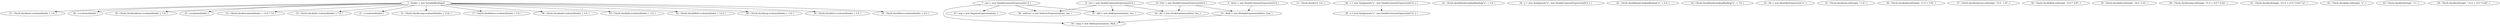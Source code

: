 digraph G {
"5 : binder = new VariableBindings()"
"5 : binder = new VariableBindings()" -> "15 : Check.check(one.evaluate(binder, ), 1.0, )"
"5 : binder = new VariableBindings()" -> "29 : x.evaluate(binder, )"
"5 : binder = new VariableBindings()" -> "39 : Check.check(subtract.evaluate(binder, ), 1.0, )"
"5 : binder = new VariableBindings()" -> "25 : y.evaluate(binder, )"
"5 : binder = new VariableBindings()" -> "53 : Check.check(evaluate(binder, ), 13.0 * 7.0, )"
"5 : binder = new VariableBindings()" -> "33 : Check.check(idx.evaluate(binder, ), 7.0, )"
"5 : binder = new VariableBindings()" -> "21 : x.evaluate(binder, )"
"5 : binder = new VariableBindings()" -> "51 : Check.check(comp.evaluate(binder, ), 13.0, )"
"5 : binder = new VariableBindings()" -> "17 : Check.check(three.evaluate(binder, ), 3.0, )"
"5 : binder = new VariableBindings()" -> "36 : Check.check(add.evaluate(binder, ), 3.0, )"
"5 : binder = new VariableBindings()" -> "45 : Check.check(div.evaluate(binder, ), 2.0, )"
"5 : binder = new VariableBindings()" -> "42 : Check.check(Mult.evaluate(binder, ), 12.0, )"
"5 : binder = new VariableBindings()" -> "48 : Check.check(neg.evaluate(binder, ), 1.0, )"
"5 : binder = new VariableBindings()" -> "16 : Check.check(two.evaluate(binder, ), 2.0, )"
"5 : binder = new VariableBindings()" -> "18 : Check.check(four.evaluate(binder, ), 4.0, )"
"7 : one = new DoubleConstantExpression(1.0, )"
"7 : one = new DoubleConstantExpression(1.0, )" -> "38 : subtract = new SubtractExpression(two, one, )"
"7 : one = new DoubleConstantExpression(1.0, )" -> "35 : add = new AddExpression(one, two, )"
"7 : one = new DoubleConstantExpression(1.0, )" -> "47 : neg = new NegationExpression(one, )"
"7 : one = new DoubleConstantExpression(1.0, )" -> "50 : comp = new AddExpression(one, Mult, )"
"8 : two = new DoubleConstantExpression(2.0, )"
"8 : two = new DoubleConstantExpression(2.0, )" -> "38 : subtract = new SubtractExpression(two, one, )"
"8 : two = new DoubleConstantExpression(2.0, )" -> "35 : add = new AddExpression(one, two, )"
"8 : two = new DoubleConstantExpression(2.0, )" -> "44 : div = new DivideExpression(four, two, )"
"9 : three = new DoubleConstantExpression(3.0, )"
"9 : three = new DoubleConstantExpression(3.0, )" -> "41 : Mult = new MultiplyExpression(three, four, )"
"10 : four = new DoubleConstantExpression(4.0, )"
"10 : four = new DoubleConstantExpression(4.0, )" -> "41 : Mult = new MultiplyExpression(three, four, )"
"10 : four = new DoubleConstantExpression(4.0, )" -> "44 : div = new DivideExpression(four, two, )"
"13 : Check.check(2.0, 2.0, )"
"15 : Check.check(one.evaluate(binder, ), 1.0, )"
"16 : Check.check(two.evaluate(binder, ), 2.0, )"
"17 : Check.check(three.evaluate(binder, ), 3.0, )"
"18 : Check.check(four.evaluate(binder, ), 4.0, )"
"20 : x = new Assignment(\"x\", new DoubleConstantExpression(5.0, ), )"
"20 : x = new Assignment(\"x\", new DoubleConstantExpression(5.0, ), )" -> "28 : x = new Assignment(\"x\", new DoubleConstantExpression(7.0, ), )" [style=dashed]
"21 : x.evaluate(binder, )"
"22 : Check.check(binder.lookupBinding(\"x\", ), 5.0, )"
"24 : y = new Assignment(\"y\", new DoubleConstantExpression(6.0, ), )"
"25 : y.evaluate(binder, )"
"26 : Check.check(binder.lookupBinding(\"y\", ), 6.0, )"
"28 : x = new Assignment(\"x\", new DoubleConstantExpression(7.0, ), )"
"29 : x.evaluate(binder, )"
"30 : Check.check(binder.lookupBinding(\"x\", ), 7.0, )"
"32 : idx = new IdentifierExpression(\"x\", )"
"33 : Check.check(idx.evaluate(binder, ), 7.0, )"
"35 : add = new AddExpression(one, two, )"
"36 : Check.check(add.evaluate(binder, ), 3.0, )"
"38 : subtract = new SubtractExpression(two, one, )"
"39 : Check.check(subtract.evaluate(binder, ), 1.0, )"
"41 : Mult = new MultiplyExpression(three, four, )"
"41 : Mult = new MultiplyExpression(three, four, )" -> "50 : comp = new AddExpression(one, Mult, )"
"42 : Check.check(Mult.evaluate(binder, ), 12.0, )"
"44 : div = new DivideExpression(four, two, )"
"45 : Check.check(div.evaluate(binder, ), 2.0, )"
"47 : neg = new NegationExpression(one, )"
"48 : Check.check(neg.evaluate(binder, ), 1.0, )"
"50 : comp = new AddExpression(one, Mult, )"
"51 : Check.check(comp.evaluate(binder, ), 13.0, )"
"53 : Check.check(evaluate(binder, ), 13.0 * 7.0, )"
"55 : Check.check(neg.toString(), \"-1.0\", )"
"56 : Check.check(add.toString(), \"(1.0 + 2.0)\", )"
"57 : Check.check(subtract.toString(), \"(2.0 - 1.0)\", )"
"58 : Check.check(Mult.toString(), \"(3.0 * 4.0)\", )"
"59 : Check.check(div.toString(), \"(4.0 / 2.0)\", )"
"60 : Check.check(comp.toString(), \"(1.0 + (3.0 * 4.0))\", )"
"61 : Check.check(toString(), \"((1.0 + (3.0 * 4.0)) * x)\", )"
"62 : Check.check(idx.toString(), \"x\", )"
"63 : Check.check(toString(), \"-x\", )"
"64 : Check.check(toString(), \"-(1.0 + (3.0 * 4.0))\", )"
}